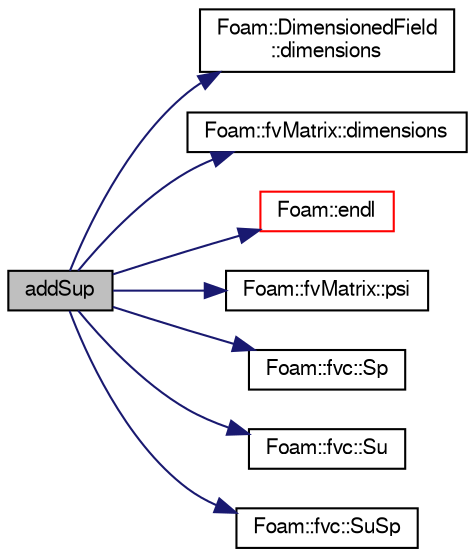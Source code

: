 digraph "addSup"
{
  bgcolor="transparent";
  edge [fontname="FreeSans",fontsize="10",labelfontname="FreeSans",labelfontsize="10"];
  node [fontname="FreeSans",fontsize="10",shape=record];
  rankdir="LR";
  Node387 [label="addSup",height=0.2,width=0.4,color="black", fillcolor="grey75", style="filled", fontcolor="black"];
  Node387 -> Node388 [color="midnightblue",fontsize="10",style="solid",fontname="FreeSans"];
  Node388 [label="Foam::DimensionedField\l::dimensions",height=0.2,width=0.4,color="black",URL="$a26390.html#a66989c1e0666e0d0c93a2056ce75599e",tooltip="Return dimensions. "];
  Node387 -> Node389 [color="midnightblue",fontsize="10",style="solid",fontname="FreeSans"];
  Node389 [label="Foam::fvMatrix::dimensions",height=0.2,width=0.4,color="black",URL="$a22358.html#ae432f961c8f2aeef6aa64fbbed5e70ea"];
  Node387 -> Node390 [color="midnightblue",fontsize="10",style="solid",fontname="FreeSans"];
  Node390 [label="Foam::endl",height=0.2,width=0.4,color="red",URL="$a21124.html#a2db8fe02a0d3909e9351bb4275b23ce4",tooltip="Add newline and flush stream. "];
  Node387 -> Node392 [color="midnightblue",fontsize="10",style="solid",fontname="FreeSans"];
  Node392 [label="Foam::fvMatrix::psi",height=0.2,width=0.4,color="black",URL="$a22358.html#a746a21ead7ed7561097637595338028c"];
  Node387 -> Node393 [color="midnightblue",fontsize="10",style="solid",fontname="FreeSans"];
  Node393 [label="Foam::fvc::Sp",height=0.2,width=0.4,color="black",URL="$a21134.html#acb372005d973de14c63c97ba57a82d99"];
  Node387 -> Node394 [color="midnightblue",fontsize="10",style="solid",fontname="FreeSans"];
  Node394 [label="Foam::fvc::Su",height=0.2,width=0.4,color="black",URL="$a21134.html#ac92e296062b7b025a96b82351c1d9b89"];
  Node387 -> Node395 [color="midnightblue",fontsize="10",style="solid",fontname="FreeSans"];
  Node395 [label="Foam::fvc::SuSp",height=0.2,width=0.4,color="black",URL="$a21134.html#ab90ec00e4d3f6f35b5b619f517d624f2"];
}
